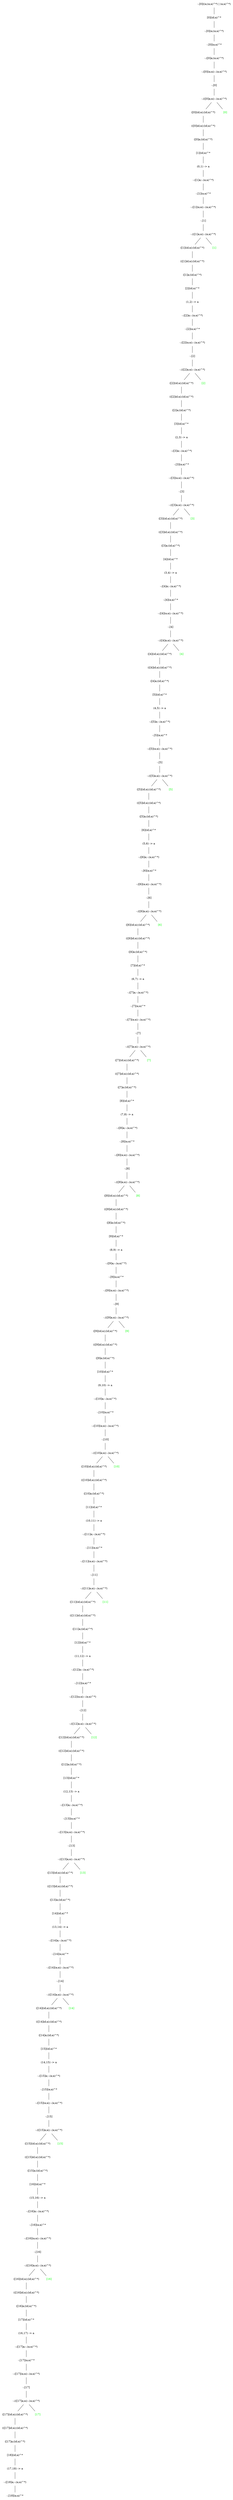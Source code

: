 graph {
node[shape="plaintext"]
N0x7fa906f19168[label="-.[0]((a;(a;a)^*) | (a;a)^*)"];
N0x7fa906f1a918[label="[0](id;a)^*"];
N0x7fa906f1f768[label="-.[0](a;(a;a)^*)"];
N0x7fa906f1e538[label="-.[0](a;a)^*"];
N0x7fa906f21098[label="-.([0]a;(a;a)^*)"];
N0x7fa906f1aff8[label="-.([0](a;a);-.(a;a)^*)"];
N0x7fa906f10358[label="-.[0]"];
N0x7fa906f20308[label="-.(([0]a;a);-.(a;a)^*)"];
N0x7fa906f24a38[label="([0](id;a);(id;a)^*)"];
N0x7fa906f21678[label="(([0]id;a);(id;a)^*)"];
N0x7fa906f1ff18[label="([0]a;(id;a)^*)"];
N0x7fa906f1ff88[label="[1](id;a)^*"];
N0x7fa906f1ede8[label="(0,1) -> a"];
N0x7fa906f1ee58[label="-.([1]a;-.(a;a)^*)"];
N0x7fa906f1efa8[label="-.[1](a;a)^*"];
N0x7fa906f251c8[label="-.([1](a;a);-.(a;a)^*)"];
N0x7fa906f25238[label="-.[1]"];
N0x7fa906f22838[label="-.(([1]a;a);-.(a;a)^*)"];
N0x7fa906f22a68[label="([1](id;a);(id;a)^*)"];
N0x7fa906f22d38[label="(([1]id;a);(id;a)^*)"];
N0x7fa906f22e88[label="([1]a;(id;a)^*)"];
N0x7fa906f22ef8[label="[2](id;a)^*"];
N0x7fa906f256c8[label="(1,2) -> a"];
N0x7fa906f25738[label="-.([2]a;-.(a;a)^*)"];
N0x7fa906f25888[label="-.[2](a;a)^*"];
N0x7fa906f25b28[label="-.([2](a;a);-.(a;a)^*)"];
N0x7fa906f25b98[label="-.[2]"];
N0x7fa906f25dc8[label="-.(([2]a;a);-.(a;a)^*)"];
N0x7fa906f26058[label="([2](id;a);(id;a)^*)"];
N0x7fa906f262f8[label="(([2]id;a);(id;a)^*)"];
N0x7fa906f26448[label="([2]a;(id;a)^*)"];
N0x7fa906f264b8[label="[3](id;a)^*"];
N0x7fa906f26598[label="(2,3) -> a"];
N0x7fa906f26608[label="-.([3]a;-.(a;a)^*)"];
N0x7fa906f26758[label="-.[3](a;a)^*"];
N0x7fa906f269f8[label="-.([3](a;a);-.(a;a)^*)"];
N0x7fa906f26a68[label="-.[3]"];
N0x7fa906f26c98[label="-.(([3]a;a);-.(a;a)^*)"];
N0x7fa906f26ec8[label="([3](id;a);(id;a)^*)"];
N0x7fa906f27168[label="(([3]id;a);(id;a)^*)"];
N0x7fa906f272b8[label="([3]a;(id;a)^*)"];
N0x7fa906f27328[label="[4](id;a)^*"];
N0x7fa906f27408[label="(3,4) -> a"];
N0x7fa906f27478[label="-.([4]a;-.(a;a)^*)"];
N0x7fa906f275c8[label="-.[4](a;a)^*"];
N0x7fa906f27868[label="-.([4](a;a);-.(a;a)^*)"];
N0x7fa906f278d8[label="-.[4]"];
N0x7fa906f27b08[label="-.(([4]a;a);-.(a;a)^*)"];
N0x7fa906f27d38[label="([4](id;a);(id;a)^*)"];
N0x7fa906f27fd8[label="(([4]id;a);(id;a)^*)"];
N0x7fa906f28128[label="([4]a;(id;a)^*)"];
N0x7fa906f28198[label="[5](id;a)^*"];
N0x7fa906f28278[label="(4,5) -> a"];
N0x7fa906f282e8[label="-.([5]a;-.(a;a)^*)"];
N0x7fa906f28438[label="-.[5](a;a)^*"];
N0x7fa906f286d8[label="-.([5](a;a);-.(a;a)^*)"];
N0x7fa906f28748[label="-.[5]"];
N0x7fa906f28978[label="-.(([5]a;a);-.(a;a)^*)"];
N0x7fa906f28ba8[label="([5](id;a);(id;a)^*)"];
N0x7fa906f28e48[label="(([5]id;a);(id;a)^*)"];
N0x7fa906f28f98[label="([5]a;(id;a)^*)"];
N0x7fa906f29008[label="[6](id;a)^*"];
N0x7fa906f290e8[label="(5,6) -> a"];
N0x7fa906f29158[label="-.([6]a;-.(a;a)^*)"];
N0x7fa906f292a8[label="-.[6](a;a)^*"];
N0x7fa906f29548[label="-.([6](a;a);-.(a;a)^*)"];
N0x7fa906f295b8[label="-.[6]"];
N0x7fa906f297e8[label="-.(([6]a;a);-.(a;a)^*)"];
N0x7fa906f29a18[label="([6](id;a);(id;a)^*)"];
N0x7fa906f29cb8[label="(([6]id;a);(id;a)^*)"];
N0x7fa906f29e08[label="([6]a;(id;a)^*)"];
N0x7fa906f29e78[label="[7](id;a)^*"];
N0x7fa906f29f58[label="(6,7) -> a"];
N0x7fa906f29fc8[label="-.([7]a;-.(a;a)^*)"];
N0x7fa906f2a118[label="-.[7](a;a)^*"];
N0x7fa906f2a3b8[label="-.([7](a;a);-.(a;a)^*)"];
N0x7fa906f2a428[label="-.[7]"];
N0x7fa906f2a658[label="-.(([7]a;a);-.(a;a)^*)"];
N0x7fa906f2a888[label="([7](id;a);(id;a)^*)"];
N0x7fa906f2ab28[label="(([7]id;a);(id;a)^*)"];
N0x7fa906f2ac78[label="([7]a;(id;a)^*)"];
N0x7fa906f2ace8[label="[8](id;a)^*"];
N0x7fa906f2adc8[label="(7,8) -> a"];
N0x7fa906f2ae38[label="-.([8]a;-.(a;a)^*)"];
N0x7fa906f2af88[label="-.[8](a;a)^*"];
N0x7fa906f2b228[label="-.([8](a;a);-.(a;a)^*)"];
N0x7fa906f2b298[label="-.[8]"];
N0x7fa906f2b4c8[label="-.(([8]a;a);-.(a;a)^*)"];
N0x7fa906f2b6f8[label="([8](id;a);(id;a)^*)"];
N0x7fa906f2b998[label="(([8]id;a);(id;a)^*)"];
N0x7fa906f2bae8[label="([8]a;(id;a)^*)"];
N0x7fa906f2bb58[label="[9](id;a)^*"];
N0x7fa906f2bc38[label="(8,9) -> a"];
N0x7fa906f2bca8[label="-.([9]a;-.(a;a)^*)"];
N0x7fa906f2bdf8[label="-.[9](a;a)^*"];
N0x7fa906f2c098[label="-.([9](a;a);-.(a;a)^*)"];
N0x7fa906f2c108[label="-.[9]"];
N0x7fa906f2c338[label="-.(([9]a;a);-.(a;a)^*)"];
N0x7fa906f2c568[label="([9](id;a);(id;a)^*)"];
N0x7fa906f2c808[label="(([9]id;a);(id;a)^*)"];
N0x7fa906f2c958[label="([9]a;(id;a)^*)"];
N0x7fa906f2c9c8[label="[10](id;a)^*"];
N0x7fa906f2caa8[label="(9,10) -> a"];
N0x7fa906f2cb18[label="-.([10]a;-.(a;a)^*)"];
N0x7fa906f2cc68[label="-.[10](a;a)^*"];
N0x7fa906f2cf08[label="-.([10](a;a);-.(a;a)^*)"];
N0x7fa906f2cf78[label="-.[10]"];
N0x7fa906f2d1a8[label="-.(([10]a;a);-.(a;a)^*)"];
N0x7fa906f2d3d8[label="([10](id;a);(id;a)^*)"];
N0x7fa906f2d678[label="(([10]id;a);(id;a)^*)"];
N0x7fa906f2d7c8[label="([10]a;(id;a)^*)"];
N0x7fa906f2d838[label="[11](id;a)^*"];
N0x7fa906f2d918[label="(10,11) -> a"];
N0x7fa906f2d988[label="-.([11]a;-.(a;a)^*)"];
N0x7fa906f2dad8[label="-.[11](a;a)^*"];
N0x7fa906f2dd78[label="-.([11](a;a);-.(a;a)^*)"];
N0x7fa906f2dde8[label="-.[11]"];
N0x7fa906f2e018[label="-.(([11]a;a);-.(a;a)^*)"];
N0x7fa906f2e248[label="([11](id;a);(id;a)^*)"];
N0x7fa906f2e4e8[label="(([11]id;a);(id;a)^*)"];
N0x7fa906f2e638[label="([11]a;(id;a)^*)"];
N0x7fa906f2e6a8[label="[12](id;a)^*"];
N0x7fa906f2e788[label="(11,12) -> a"];
N0x7fa906f2e7f8[label="-.([12]a;-.(a;a)^*)"];
N0x7fa906f2e948[label="-.[12](a;a)^*"];
N0x7fa906f2ebe8[label="-.([12](a;a);-.(a;a)^*)"];
N0x7fa906f2ec58[label="-.[12]"];
N0x7fa906f2ee88[label="-.(([12]a;a);-.(a;a)^*)"];
N0x7fa906f2f0b8[label="([12](id;a);(id;a)^*)"];
N0x7fa906f2f358[label="(([12]id;a);(id;a)^*)"];
N0x7fa906f2f4a8[label="([12]a;(id;a)^*)"];
N0x7fa906f2f518[label="[13](id;a)^*"];
N0x7fa906f2f5f8[label="(12,13) -> a"];
N0x7fa906f2f668[label="-.([13]a;-.(a;a)^*)"];
N0x7fa906f2f7b8[label="-.[13](a;a)^*"];
N0x7fa907804258[label="-.([13](a;a);-.(a;a)^*)"];
N0x7fa9078042c8[label="-.[13]"];
N0x7fa907804528[label="-.(([13]a;a);-.(a;a)^*)"];
N0x7fa907804758[label="([13](id;a);(id;a)^*)"];
N0x7fa9078049f8[label="(([13]id;a);(id;a)^*)"];
N0x7fa907804b48[label="([13]a;(id;a)^*)"];
N0x7fa907804bb8[label="[14](id;a)^*"];
N0x7fa907804ce8[label="(13,14) -> a"];
N0x7fa907804d58[label="-.([14]a;-.(a;a)^*)"];
N0x7fa907804ea8[label="-.[14](a;a)^*"];
N0x7fa907805148[label="-.([14](a;a);-.(a;a)^*)"];
N0x7fa9078051b8[label="-.[14]"];
N0x7fa9078053e8[label="-.(([14]a;a);-.(a;a)^*)"];
N0x7fa907805618[label="([14](id;a);(id;a)^*)"];
N0x7fa9078058b8[label="(([14]id;a);(id;a)^*)"];
N0x7fa907805a08[label="([14]a;(id;a)^*)"];
N0x7fa907805a78[label="[15](id;a)^*"];
N0x7fa907805ba8[label="(14,15) -> a"];
N0x7fa907805c18[label="-.([15]a;-.(a;a)^*)"];
N0x7fa907805d68[label="-.[15](a;a)^*"];
N0x7fa907806008[label="-.([15](a;a);-.(a;a)^*)"];
N0x7fa907806078[label="-.[15]"];
N0x7fa9078062a8[label="-.(([15]a;a);-.(a;a)^*)"];
N0x7fa9078064d8[label="([15](id;a);(id;a)^*)"];
N0x7fa907806778[label="(([15]id;a);(id;a)^*)"];
N0x7fa9078068c8[label="([15]a;(id;a)^*)"];
N0x7fa907806938[label="[16](id;a)^*"];
N0x7fa907806a68[label="(15,16) -> a"];
N0x7fa907806ad8[label="-.([16]a;-.(a;a)^*)"];
N0x7fa907806c28[label="-.[16](a;a)^*"];
N0x7fa907806ec8[label="-.([16](a;a);-.(a;a)^*)"];
N0x7fa907806f38[label="-.[16]"];
N0x7fa907807168[label="-.(([16]a;a);-.(a;a)^*)"];
N0x7fa907807398[label="([16](id;a);(id;a)^*)"];
N0x7fa907807638[label="(([16]id;a);(id;a)^*)"];
N0x7fa907807788[label="([16]a;(id;a)^*)"];
N0x7fa9078077f8[label="[17](id;a)^*"];
N0x7fa907807928[label="(16,17) -> a"];
N0x7fa907807998[label="-.([17]a;-.(a;a)^*)"];
N0x7fa907807ae8[label="-.[17](a;a)^*"];
N0x7fa907807d88[label="-.([17](a;a);-.(a;a)^*)"];
N0x7fa907807df8[label="-.[17]"];
N0x7fa907808028[label="-.(([17]a;a);-.(a;a)^*)"];
N0x7fa907808258[label="([17](id;a);(id;a)^*)"];
N0x7fa9078084f8[label="(([17]id;a);(id;a)^*)"];
N0x7fa907808648[label="([17]a;(id;a)^*)"];
N0x7fa9078086b8[label="[18](id;a)^*"];
N0x7fa9078087e8[label="(17,18) -> a"];
N0x7fa907808858[label="-.([18]a;-.(a;a)^*)"];
N0x7fa9078089a8[label="-.[18](a;a)^*"];
N0x7fa907808858 -- N0x7fa9078089a8;
N0x7fa9078087e8 -- N0x7fa907808858;
N0x7fa9078086b8 -- N0x7fa9078087e8;
N0x7fa907808648 -- N0x7fa9078086b8;
N0x7fa9078084f8 -- N0x7fa907808648;
N0x7fa907808258 -- N0x7fa9078084f8;
N0x7fa907808028 -- N0x7fa907808258;
N0x7fa9078082c8[label="[17]", fontcolor=green];
N0x7fa907808028 -- N0x7fa9078082c8;
N0x7fa907807df8 -- N0x7fa907808028;
N0x7fa907807d88 -- N0x7fa907807df8;
N0x7fa907807ae8 -- N0x7fa907807d88;
N0x7fa907807998 -- N0x7fa907807ae8;
N0x7fa907807928 -- N0x7fa907807998;
N0x7fa9078077f8 -- N0x7fa907807928;
N0x7fa907807788 -- N0x7fa9078077f8;
N0x7fa907807638 -- N0x7fa907807788;
N0x7fa907807398 -- N0x7fa907807638;
N0x7fa907807168 -- N0x7fa907807398;
N0x7fa907807408[label="[16]", fontcolor=green];
N0x7fa907807168 -- N0x7fa907807408;
N0x7fa907806f38 -- N0x7fa907807168;
N0x7fa907806ec8 -- N0x7fa907806f38;
N0x7fa907806c28 -- N0x7fa907806ec8;
N0x7fa907806ad8 -- N0x7fa907806c28;
N0x7fa907806a68 -- N0x7fa907806ad8;
N0x7fa907806938 -- N0x7fa907806a68;
N0x7fa9078068c8 -- N0x7fa907806938;
N0x7fa907806778 -- N0x7fa9078068c8;
N0x7fa9078064d8 -- N0x7fa907806778;
N0x7fa9078062a8 -- N0x7fa9078064d8;
N0x7fa907806548[label="[15]", fontcolor=green];
N0x7fa9078062a8 -- N0x7fa907806548;
N0x7fa907806078 -- N0x7fa9078062a8;
N0x7fa907806008 -- N0x7fa907806078;
N0x7fa907805d68 -- N0x7fa907806008;
N0x7fa907805c18 -- N0x7fa907805d68;
N0x7fa907805ba8 -- N0x7fa907805c18;
N0x7fa907805a78 -- N0x7fa907805ba8;
N0x7fa907805a08 -- N0x7fa907805a78;
N0x7fa9078058b8 -- N0x7fa907805a08;
N0x7fa907805618 -- N0x7fa9078058b8;
N0x7fa9078053e8 -- N0x7fa907805618;
N0x7fa907805688[label="[14]", fontcolor=green];
N0x7fa9078053e8 -- N0x7fa907805688;
N0x7fa9078051b8 -- N0x7fa9078053e8;
N0x7fa907805148 -- N0x7fa9078051b8;
N0x7fa907804ea8 -- N0x7fa907805148;
N0x7fa907804d58 -- N0x7fa907804ea8;
N0x7fa907804ce8 -- N0x7fa907804d58;
N0x7fa907804bb8 -- N0x7fa907804ce8;
N0x7fa907804b48 -- N0x7fa907804bb8;
N0x7fa9078049f8 -- N0x7fa907804b48;
N0x7fa907804758 -- N0x7fa9078049f8;
N0x7fa907804528 -- N0x7fa907804758;
N0x7fa9078047c8[label="[13]", fontcolor=green];
N0x7fa907804528 -- N0x7fa9078047c8;
N0x7fa9078042c8 -- N0x7fa907804528;
N0x7fa907804258 -- N0x7fa9078042c8;
N0x7fa906f2f7b8 -- N0x7fa907804258;
N0x7fa906f2f668 -- N0x7fa906f2f7b8;
N0x7fa906f2f5f8 -- N0x7fa906f2f668;
N0x7fa906f2f518 -- N0x7fa906f2f5f8;
N0x7fa906f2f4a8 -- N0x7fa906f2f518;
N0x7fa906f2f358 -- N0x7fa906f2f4a8;
N0x7fa906f2f0b8 -- N0x7fa906f2f358;
N0x7fa906f2ee88 -- N0x7fa906f2f0b8;
N0x7fa906f2f128[label="[12]", fontcolor=green];
N0x7fa906f2ee88 -- N0x7fa906f2f128;
N0x7fa906f2ec58 -- N0x7fa906f2ee88;
N0x7fa906f2ebe8 -- N0x7fa906f2ec58;
N0x7fa906f2e948 -- N0x7fa906f2ebe8;
N0x7fa906f2e7f8 -- N0x7fa906f2e948;
N0x7fa906f2e788 -- N0x7fa906f2e7f8;
N0x7fa906f2e6a8 -- N0x7fa906f2e788;
N0x7fa906f2e638 -- N0x7fa906f2e6a8;
N0x7fa906f2e4e8 -- N0x7fa906f2e638;
N0x7fa906f2e248 -- N0x7fa906f2e4e8;
N0x7fa906f2e018 -- N0x7fa906f2e248;
N0x7fa906f2e2b8[label="[11]", fontcolor=green];
N0x7fa906f2e018 -- N0x7fa906f2e2b8;
N0x7fa906f2dde8 -- N0x7fa906f2e018;
N0x7fa906f2dd78 -- N0x7fa906f2dde8;
N0x7fa906f2dad8 -- N0x7fa906f2dd78;
N0x7fa906f2d988 -- N0x7fa906f2dad8;
N0x7fa906f2d918 -- N0x7fa906f2d988;
N0x7fa906f2d838 -- N0x7fa906f2d918;
N0x7fa906f2d7c8 -- N0x7fa906f2d838;
N0x7fa906f2d678 -- N0x7fa906f2d7c8;
N0x7fa906f2d3d8 -- N0x7fa906f2d678;
N0x7fa906f2d1a8 -- N0x7fa906f2d3d8;
N0x7fa906f2d448[label="[10]", fontcolor=green];
N0x7fa906f2d1a8 -- N0x7fa906f2d448;
N0x7fa906f2cf78 -- N0x7fa906f2d1a8;
N0x7fa906f2cf08 -- N0x7fa906f2cf78;
N0x7fa906f2cc68 -- N0x7fa906f2cf08;
N0x7fa906f2cb18 -- N0x7fa906f2cc68;
N0x7fa906f2caa8 -- N0x7fa906f2cb18;
N0x7fa906f2c9c8 -- N0x7fa906f2caa8;
N0x7fa906f2c958 -- N0x7fa906f2c9c8;
N0x7fa906f2c808 -- N0x7fa906f2c958;
N0x7fa906f2c568 -- N0x7fa906f2c808;
N0x7fa906f2c338 -- N0x7fa906f2c568;
N0x7fa906f2c5d8[label="[9]", fontcolor=green];
N0x7fa906f2c338 -- N0x7fa906f2c5d8;
N0x7fa906f2c108 -- N0x7fa906f2c338;
N0x7fa906f2c098 -- N0x7fa906f2c108;
N0x7fa906f2bdf8 -- N0x7fa906f2c098;
N0x7fa906f2bca8 -- N0x7fa906f2bdf8;
N0x7fa906f2bc38 -- N0x7fa906f2bca8;
N0x7fa906f2bb58 -- N0x7fa906f2bc38;
N0x7fa906f2bae8 -- N0x7fa906f2bb58;
N0x7fa906f2b998 -- N0x7fa906f2bae8;
N0x7fa906f2b6f8 -- N0x7fa906f2b998;
N0x7fa906f2b4c8 -- N0x7fa906f2b6f8;
N0x7fa906f2b768[label="[8]", fontcolor=green];
N0x7fa906f2b4c8 -- N0x7fa906f2b768;
N0x7fa906f2b298 -- N0x7fa906f2b4c8;
N0x7fa906f2b228 -- N0x7fa906f2b298;
N0x7fa906f2af88 -- N0x7fa906f2b228;
N0x7fa906f2ae38 -- N0x7fa906f2af88;
N0x7fa906f2adc8 -- N0x7fa906f2ae38;
N0x7fa906f2ace8 -- N0x7fa906f2adc8;
N0x7fa906f2ac78 -- N0x7fa906f2ace8;
N0x7fa906f2ab28 -- N0x7fa906f2ac78;
N0x7fa906f2a888 -- N0x7fa906f2ab28;
N0x7fa906f2a658 -- N0x7fa906f2a888;
N0x7fa906f2a8f8[label="[7]", fontcolor=green];
N0x7fa906f2a658 -- N0x7fa906f2a8f8;
N0x7fa906f2a428 -- N0x7fa906f2a658;
N0x7fa906f2a3b8 -- N0x7fa906f2a428;
N0x7fa906f2a118 -- N0x7fa906f2a3b8;
N0x7fa906f29fc8 -- N0x7fa906f2a118;
N0x7fa906f29f58 -- N0x7fa906f29fc8;
N0x7fa906f29e78 -- N0x7fa906f29f58;
N0x7fa906f29e08 -- N0x7fa906f29e78;
N0x7fa906f29cb8 -- N0x7fa906f29e08;
N0x7fa906f29a18 -- N0x7fa906f29cb8;
N0x7fa906f297e8 -- N0x7fa906f29a18;
N0x7fa906f29a88[label="[6]", fontcolor=green];
N0x7fa906f297e8 -- N0x7fa906f29a88;
N0x7fa906f295b8 -- N0x7fa906f297e8;
N0x7fa906f29548 -- N0x7fa906f295b8;
N0x7fa906f292a8 -- N0x7fa906f29548;
N0x7fa906f29158 -- N0x7fa906f292a8;
N0x7fa906f290e8 -- N0x7fa906f29158;
N0x7fa906f29008 -- N0x7fa906f290e8;
N0x7fa906f28f98 -- N0x7fa906f29008;
N0x7fa906f28e48 -- N0x7fa906f28f98;
N0x7fa906f28ba8 -- N0x7fa906f28e48;
N0x7fa906f28978 -- N0x7fa906f28ba8;
N0x7fa906f28c18[label="[5]", fontcolor=green];
N0x7fa906f28978 -- N0x7fa906f28c18;
N0x7fa906f28748 -- N0x7fa906f28978;
N0x7fa906f286d8 -- N0x7fa906f28748;
N0x7fa906f28438 -- N0x7fa906f286d8;
N0x7fa906f282e8 -- N0x7fa906f28438;
N0x7fa906f28278 -- N0x7fa906f282e8;
N0x7fa906f28198 -- N0x7fa906f28278;
N0x7fa906f28128 -- N0x7fa906f28198;
N0x7fa906f27fd8 -- N0x7fa906f28128;
N0x7fa906f27d38 -- N0x7fa906f27fd8;
N0x7fa906f27b08 -- N0x7fa906f27d38;
N0x7fa906f27da8[label="[4]", fontcolor=green];
N0x7fa906f27b08 -- N0x7fa906f27da8;
N0x7fa906f278d8 -- N0x7fa906f27b08;
N0x7fa906f27868 -- N0x7fa906f278d8;
N0x7fa906f275c8 -- N0x7fa906f27868;
N0x7fa906f27478 -- N0x7fa906f275c8;
N0x7fa906f27408 -- N0x7fa906f27478;
N0x7fa906f27328 -- N0x7fa906f27408;
N0x7fa906f272b8 -- N0x7fa906f27328;
N0x7fa906f27168 -- N0x7fa906f272b8;
N0x7fa906f26ec8 -- N0x7fa906f27168;
N0x7fa906f26c98 -- N0x7fa906f26ec8;
N0x7fa906f26f38[label="[3]", fontcolor=green];
N0x7fa906f26c98 -- N0x7fa906f26f38;
N0x7fa906f26a68 -- N0x7fa906f26c98;
N0x7fa906f269f8 -- N0x7fa906f26a68;
N0x7fa906f26758 -- N0x7fa906f269f8;
N0x7fa906f26608 -- N0x7fa906f26758;
N0x7fa906f26598 -- N0x7fa906f26608;
N0x7fa906f264b8 -- N0x7fa906f26598;
N0x7fa906f26448 -- N0x7fa906f264b8;
N0x7fa906f262f8 -- N0x7fa906f26448;
N0x7fa906f26058 -- N0x7fa906f262f8;
N0x7fa906f25dc8 -- N0x7fa906f26058;
N0x7fa906f260c8[label="[2]", fontcolor=green];
N0x7fa906f25dc8 -- N0x7fa906f260c8;
N0x7fa906f25b98 -- N0x7fa906f25dc8;
N0x7fa906f25b28 -- N0x7fa906f25b98;
N0x7fa906f25888 -- N0x7fa906f25b28;
N0x7fa906f25738 -- N0x7fa906f25888;
N0x7fa906f256c8 -- N0x7fa906f25738;
N0x7fa906f22ef8 -- N0x7fa906f256c8;
N0x7fa906f22e88 -- N0x7fa906f22ef8;
N0x7fa906f22d38 -- N0x7fa906f22e88;
N0x7fa906f22a68 -- N0x7fa906f22d38;
N0x7fa906f22838 -- N0x7fa906f22a68;
N0x7fa906f22b08[label="[1]", fontcolor=green];
N0x7fa906f22838 -- N0x7fa906f22b08;
N0x7fa906f25238 -- N0x7fa906f22838;
N0x7fa906f251c8 -- N0x7fa906f25238;
N0x7fa906f1efa8 -- N0x7fa906f251c8;
N0x7fa906f1ee58 -- N0x7fa906f1efa8;
N0x7fa906f1ede8 -- N0x7fa906f1ee58;
N0x7fa906f1ff88 -- N0x7fa906f1ede8;
N0x7fa906f1ff18 -- N0x7fa906f1ff88;
N0x7fa906f21678 -- N0x7fa906f1ff18;
N0x7fa906f24a38 -- N0x7fa906f21678;
N0x7fa906f20308 -- N0x7fa906f24a38;
N0x7fa906f24aa8[label="[0]", fontcolor=green];
N0x7fa906f20308 -- N0x7fa906f24aa8;
N0x7fa906f10358 -- N0x7fa906f20308;
N0x7fa906f1aff8 -- N0x7fa906f10358;
N0x7fa906f21098 -- N0x7fa906f1aff8;
N0x7fa906f1e538 -- N0x7fa906f21098;
N0x7fa906f1f768 -- N0x7fa906f1e538;
N0x7fa906f1a918 -- N0x7fa906f1f768;
N0x7fa906f19168 -- N0x7fa906f1a918;
}
